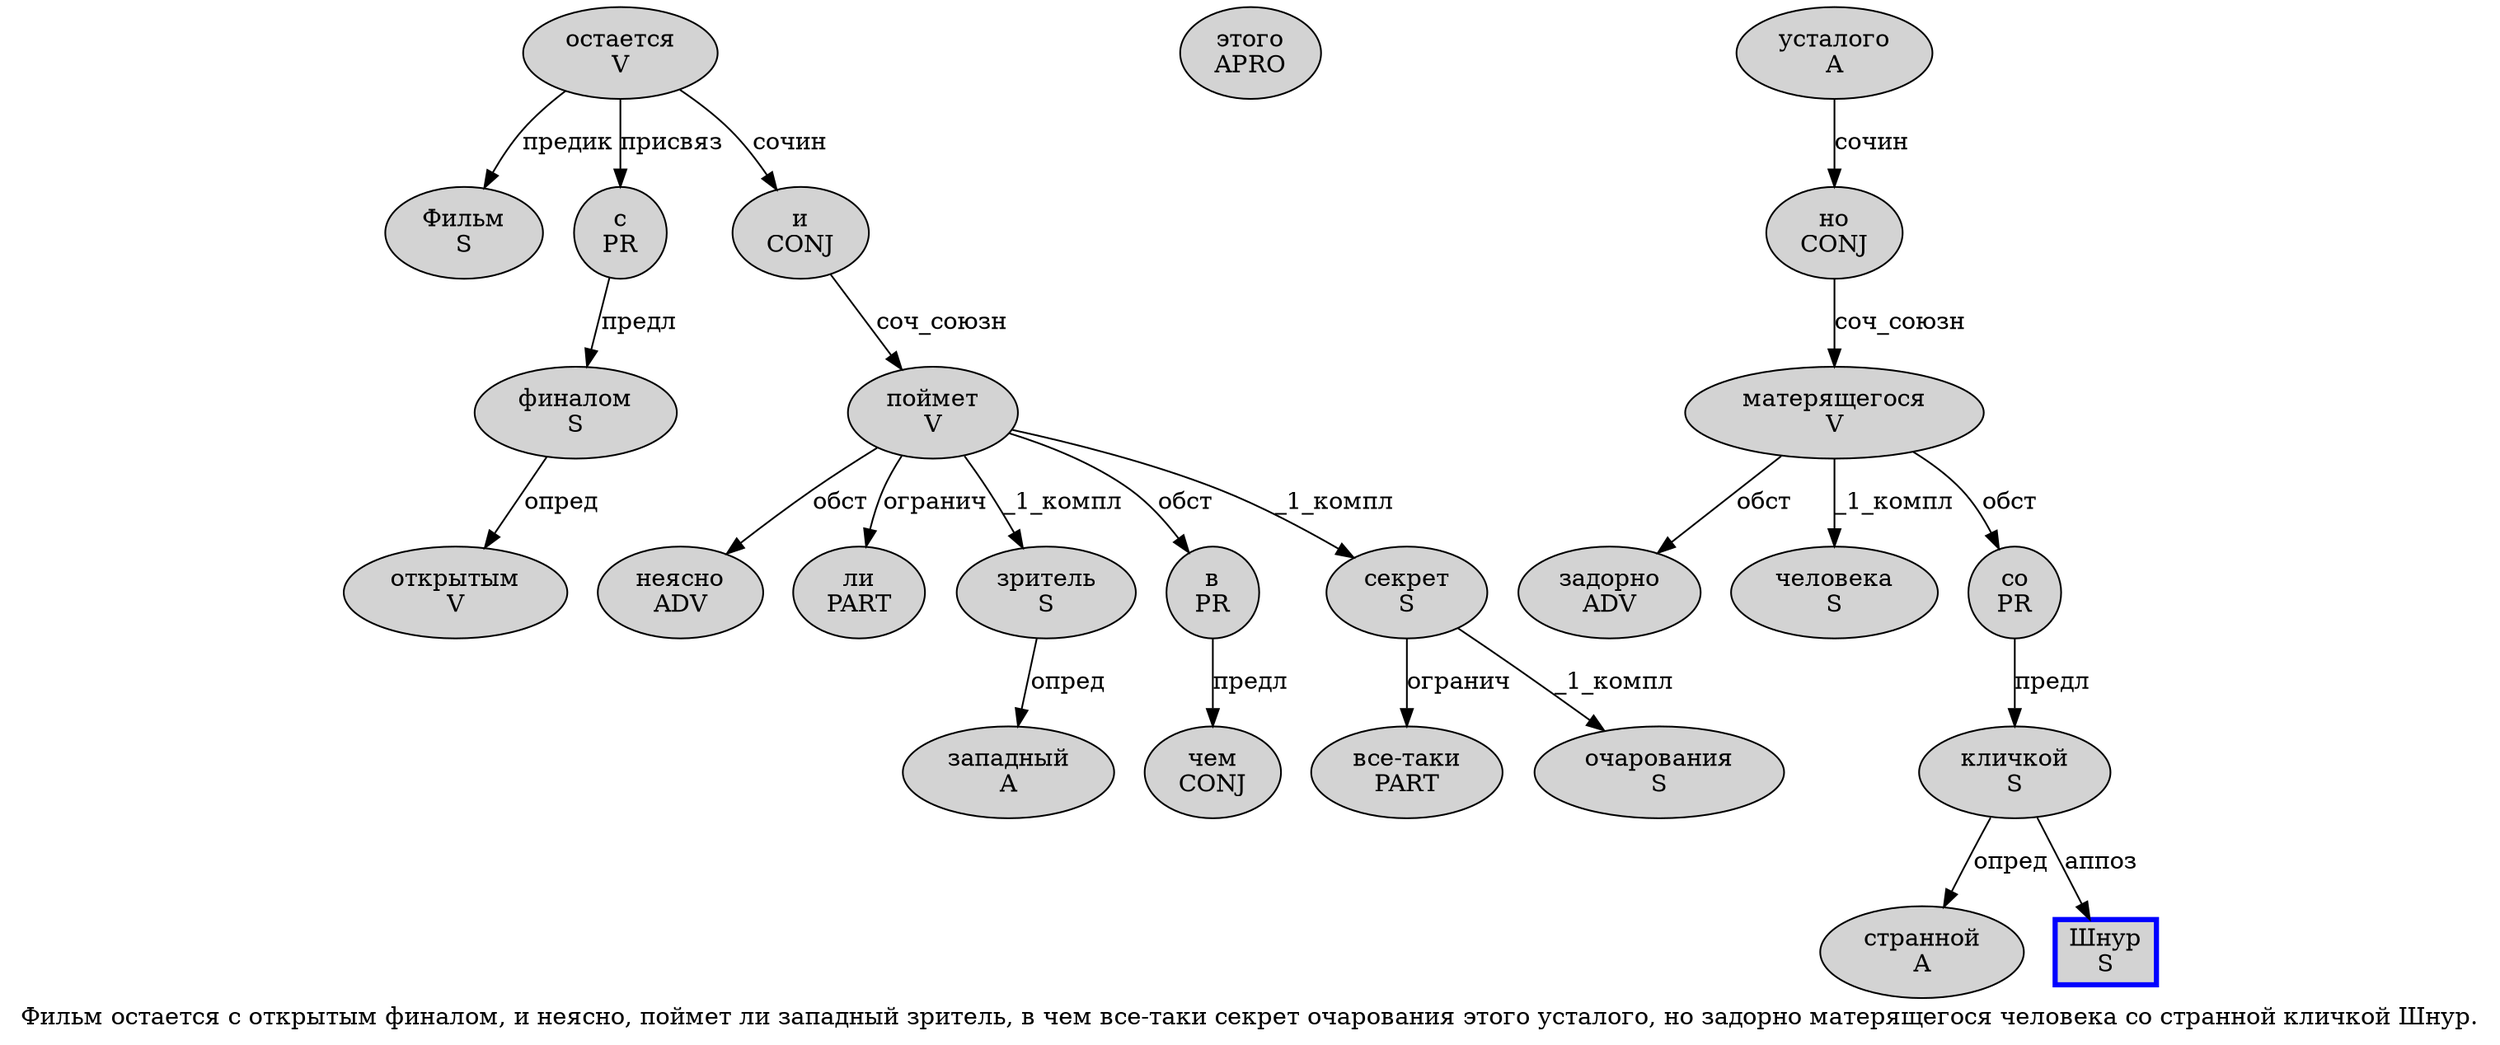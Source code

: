 digraph SENTENCE_1357 {
	graph [label="Фильм остается с открытым финалом, и неясно, поймет ли западный зритель, в чем все-таки секрет очарования этого усталого, но задорно матерящегося человека со странной кличкой Шнур."]
	node [style=filled]
		0 [label="Фильм
S" color="" fillcolor=lightgray penwidth=1 shape=ellipse]
		1 [label="остается
V" color="" fillcolor=lightgray penwidth=1 shape=ellipse]
		2 [label="с
PR" color="" fillcolor=lightgray penwidth=1 shape=ellipse]
		3 [label="открытым
V" color="" fillcolor=lightgray penwidth=1 shape=ellipse]
		4 [label="финалом
S" color="" fillcolor=lightgray penwidth=1 shape=ellipse]
		6 [label="и
CONJ" color="" fillcolor=lightgray penwidth=1 shape=ellipse]
		7 [label="неясно
ADV" color="" fillcolor=lightgray penwidth=1 shape=ellipse]
		9 [label="поймет
V" color="" fillcolor=lightgray penwidth=1 shape=ellipse]
		10 [label="ли
PART" color="" fillcolor=lightgray penwidth=1 shape=ellipse]
		11 [label="западный
A" color="" fillcolor=lightgray penwidth=1 shape=ellipse]
		12 [label="зритель
S" color="" fillcolor=lightgray penwidth=1 shape=ellipse]
		14 [label="в
PR" color="" fillcolor=lightgray penwidth=1 shape=ellipse]
		15 [label="чем
CONJ" color="" fillcolor=lightgray penwidth=1 shape=ellipse]
		16 [label="все-таки
PART" color="" fillcolor=lightgray penwidth=1 shape=ellipse]
		17 [label="секрет
S" color="" fillcolor=lightgray penwidth=1 shape=ellipse]
		18 [label="очарования
S" color="" fillcolor=lightgray penwidth=1 shape=ellipse]
		19 [label="этого
APRO" color="" fillcolor=lightgray penwidth=1 shape=ellipse]
		20 [label="усталого
A" color="" fillcolor=lightgray penwidth=1 shape=ellipse]
		22 [label="но
CONJ" color="" fillcolor=lightgray penwidth=1 shape=ellipse]
		23 [label="задорно
ADV" color="" fillcolor=lightgray penwidth=1 shape=ellipse]
		24 [label="матерящегося
V" color="" fillcolor=lightgray penwidth=1 shape=ellipse]
		25 [label="человека
S" color="" fillcolor=lightgray penwidth=1 shape=ellipse]
		26 [label="со
PR" color="" fillcolor=lightgray penwidth=1 shape=ellipse]
		27 [label="странной
A" color="" fillcolor=lightgray penwidth=1 shape=ellipse]
		28 [label="кличкой
S" color="" fillcolor=lightgray penwidth=1 shape=ellipse]
		29 [label="Шнур
S" color=blue fillcolor=lightgray penwidth=3 shape=box]
			4 -> 3 [label="опред"]
			22 -> 24 [label="соч_союзн"]
			17 -> 16 [label="огранич"]
			17 -> 18 [label="_1_компл"]
			14 -> 15 [label="предл"]
			6 -> 9 [label="соч_союзн"]
			1 -> 0 [label="предик"]
			1 -> 2 [label="присвяз"]
			1 -> 6 [label="сочин"]
			20 -> 22 [label="сочин"]
			28 -> 27 [label="опред"]
			28 -> 29 [label="аппоз"]
			2 -> 4 [label="предл"]
			24 -> 23 [label="обст"]
			24 -> 25 [label="_1_компл"]
			24 -> 26 [label="обст"]
			12 -> 11 [label="опред"]
			9 -> 7 [label="обст"]
			9 -> 10 [label="огранич"]
			9 -> 12 [label="_1_компл"]
			9 -> 14 [label="обст"]
			9 -> 17 [label="_1_компл"]
			26 -> 28 [label="предл"]
}